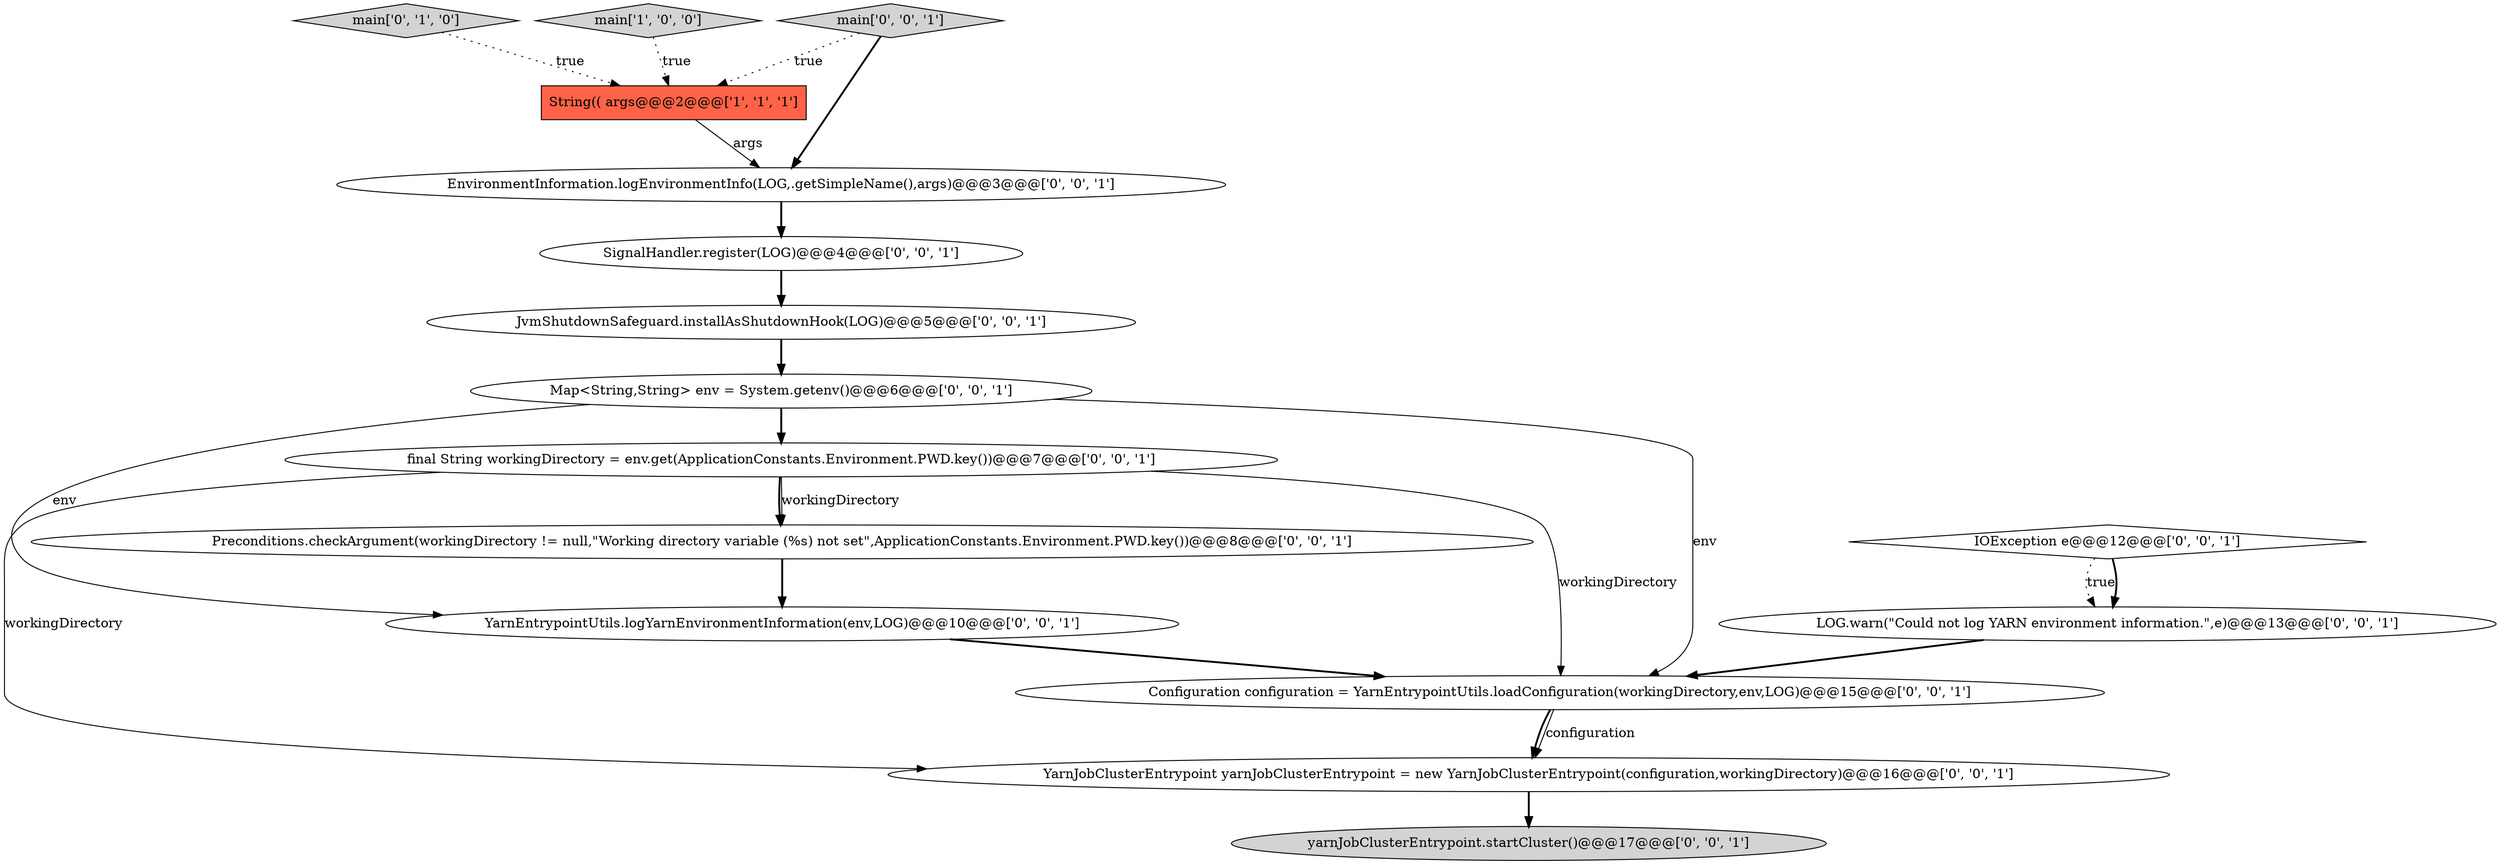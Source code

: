 digraph {
1 [style = filled, label = "String(( args@@@2@@@['1', '1', '1']", fillcolor = tomato, shape = box image = "AAA0AAABBB1BBB"];
6 [style = filled, label = "Map<String,String> env = System.getenv()@@@6@@@['0', '0', '1']", fillcolor = white, shape = ellipse image = "AAA0AAABBB3BBB"];
8 [style = filled, label = "EnvironmentInformation.logEnvironmentInfo(LOG,.getSimpleName(),args)@@@3@@@['0', '0', '1']", fillcolor = white, shape = ellipse image = "AAA0AAABBB3BBB"];
15 [style = filled, label = "IOException e@@@12@@@['0', '0', '1']", fillcolor = white, shape = diamond image = "AAA0AAABBB3BBB"];
9 [style = filled, label = "yarnJobClusterEntrypoint.startCluster()@@@17@@@['0', '0', '1']", fillcolor = lightgray, shape = ellipse image = "AAA0AAABBB3BBB"];
0 [style = filled, label = "main['1', '0', '0']", fillcolor = lightgray, shape = diamond image = "AAA0AAABBB1BBB"];
12 [style = filled, label = "final String workingDirectory = env.get(ApplicationConstants.Environment.PWD.key())@@@7@@@['0', '0', '1']", fillcolor = white, shape = ellipse image = "AAA0AAABBB3BBB"];
3 [style = filled, label = "JvmShutdownSafeguard.installAsShutdownHook(LOG)@@@5@@@['0', '0', '1']", fillcolor = white, shape = ellipse image = "AAA0AAABBB3BBB"];
11 [style = filled, label = "Preconditions.checkArgument(workingDirectory != null,\"Working directory variable (%s) not set\",ApplicationConstants.Environment.PWD.key())@@@8@@@['0', '0', '1']", fillcolor = white, shape = ellipse image = "AAA0AAABBB3BBB"];
2 [style = filled, label = "main['0', '1', '0']", fillcolor = lightgray, shape = diamond image = "AAA0AAABBB2BBB"];
7 [style = filled, label = "YarnEntrypointUtils.logYarnEnvironmentInformation(env,LOG)@@@10@@@['0', '0', '1']", fillcolor = white, shape = ellipse image = "AAA0AAABBB3BBB"];
14 [style = filled, label = "main['0', '0', '1']", fillcolor = lightgray, shape = diamond image = "AAA0AAABBB3BBB"];
10 [style = filled, label = "SignalHandler.register(LOG)@@@4@@@['0', '0', '1']", fillcolor = white, shape = ellipse image = "AAA0AAABBB3BBB"];
5 [style = filled, label = "Configuration configuration = YarnEntrypointUtils.loadConfiguration(workingDirectory,env,LOG)@@@15@@@['0', '0', '1']", fillcolor = white, shape = ellipse image = "AAA0AAABBB3BBB"];
4 [style = filled, label = "YarnJobClusterEntrypoint yarnJobClusterEntrypoint = new YarnJobClusterEntrypoint(configuration,workingDirectory)@@@16@@@['0', '0', '1']", fillcolor = white, shape = ellipse image = "AAA0AAABBB3BBB"];
13 [style = filled, label = "LOG.warn(\"Could not log YARN environment information.\",e)@@@13@@@['0', '0', '1']", fillcolor = white, shape = ellipse image = "AAA0AAABBB3BBB"];
12->5 [style = solid, label="workingDirectory"];
0->1 [style = dotted, label="true"];
15->13 [style = dotted, label="true"];
12->11 [style = solid, label="workingDirectory"];
14->1 [style = dotted, label="true"];
1->8 [style = solid, label="args"];
5->4 [style = solid, label="configuration"];
5->4 [style = bold, label=""];
10->3 [style = bold, label=""];
11->7 [style = bold, label=""];
3->6 [style = bold, label=""];
2->1 [style = dotted, label="true"];
4->9 [style = bold, label=""];
12->4 [style = solid, label="workingDirectory"];
14->8 [style = bold, label=""];
15->13 [style = bold, label=""];
6->12 [style = bold, label=""];
7->5 [style = bold, label=""];
12->11 [style = bold, label=""];
6->5 [style = solid, label="env"];
6->7 [style = solid, label="env"];
8->10 [style = bold, label=""];
13->5 [style = bold, label=""];
}
